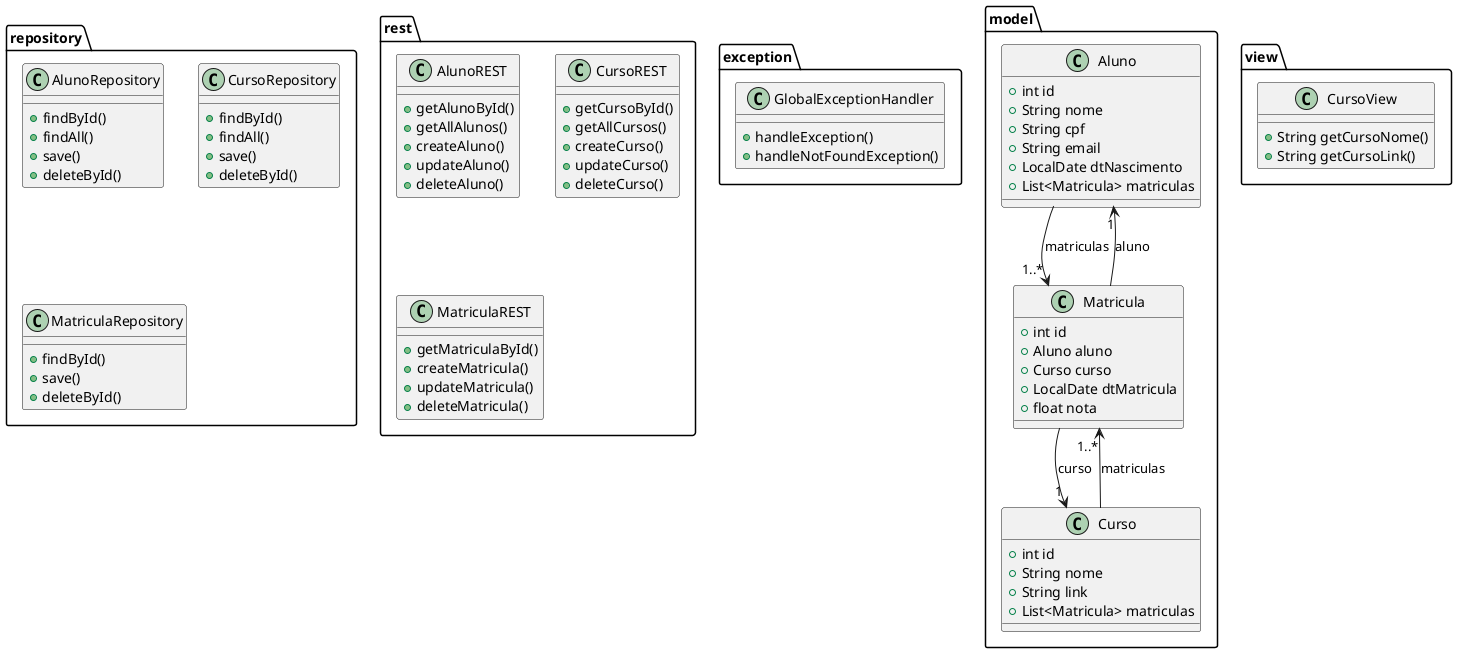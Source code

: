 @startuml

package "exception" {
  class GlobalExceptionHandler {
    +handleException()
    +handleNotFoundException()
  }
}

package "model" {
  class Aluno {
    +int id
    +String nome
    +String cpf
    +String email
    +LocalDate dtNascimento
    +List<Matricula> matriculas
  }

  class Curso {
    +int id
    +String nome
    +String link
    +List<Matricula> matriculas
  }

  class Matricula {
    +int id
    +Aluno aluno
    +Curso curso
    +LocalDate dtMatricula
    +float nota
  }

  Aluno --> "1..*" Matricula : "matriculas"
  Curso --> "1..*" Matricula : "matriculas"
  Matricula --> "1" Aluno : "aluno"
  Matricula --> "1" Curso : "curso"
}

package "repository" {
  class AlunoRepository {
    +findById()
    +findAll()
    +save()
    +deleteById()
  }
  
  class CursoRepository {
    +findById()
    +findAll()
    +save()
    +deleteById()
  }
  
  class MatriculaRepository {
    +findById()
    +save()
    +deleteById()
  }
}

package "rest" {
  class AlunoREST {
    +getAlunoById()
    +getAllAlunos()
    +createAluno()
    +updateAluno()
    +deleteAluno()
  }
  
  class CursoREST {
    +getCursoById()
    +getAllCursos()
    +createCurso()
    +updateCurso()
    +deleteCurso()
  }
  
  class MatriculaREST {
    +getMatriculaById()
    +createMatricula()
    +updateMatricula()
    +deleteMatricula()
  }
}

package "view" {
  class CursoView {
    +String getCursoNome()
    +String getCursoLink()
  }
}

@enduml
